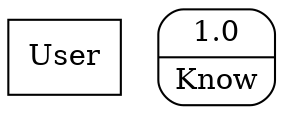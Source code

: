 digraph dfd2{ 
node[shape=record]
200 [label="User" shape=box];
201 [label="{<f0> 1.0|<f1> Know }" shape=Mrecord];
}